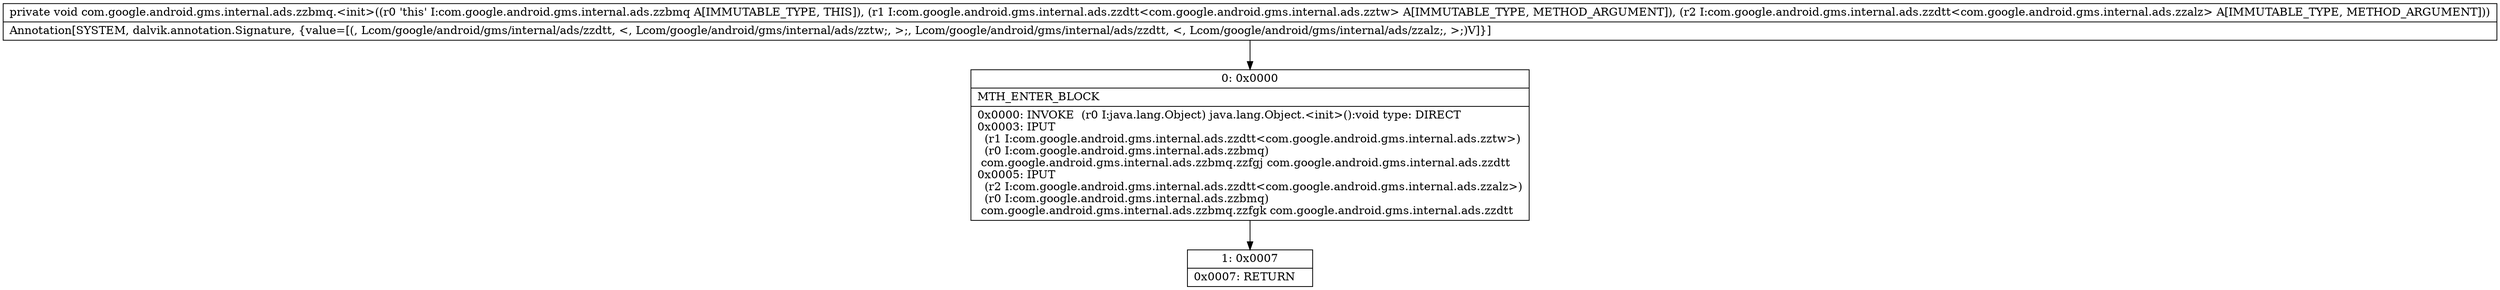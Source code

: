 digraph "CFG forcom.google.android.gms.internal.ads.zzbmq.\<init\>(Lcom\/google\/android\/gms\/internal\/ads\/zzdtt;Lcom\/google\/android\/gms\/internal\/ads\/zzdtt;)V" {
Node_0 [shape=record,label="{0\:\ 0x0000|MTH_ENTER_BLOCK\l|0x0000: INVOKE  (r0 I:java.lang.Object) java.lang.Object.\<init\>():void type: DIRECT \l0x0003: IPUT  \l  (r1 I:com.google.android.gms.internal.ads.zzdtt\<com.google.android.gms.internal.ads.zztw\>)\l  (r0 I:com.google.android.gms.internal.ads.zzbmq)\l com.google.android.gms.internal.ads.zzbmq.zzfgj com.google.android.gms.internal.ads.zzdtt \l0x0005: IPUT  \l  (r2 I:com.google.android.gms.internal.ads.zzdtt\<com.google.android.gms.internal.ads.zzalz\>)\l  (r0 I:com.google.android.gms.internal.ads.zzbmq)\l com.google.android.gms.internal.ads.zzbmq.zzfgk com.google.android.gms.internal.ads.zzdtt \l}"];
Node_1 [shape=record,label="{1\:\ 0x0007|0x0007: RETURN   \l}"];
MethodNode[shape=record,label="{private void com.google.android.gms.internal.ads.zzbmq.\<init\>((r0 'this' I:com.google.android.gms.internal.ads.zzbmq A[IMMUTABLE_TYPE, THIS]), (r1 I:com.google.android.gms.internal.ads.zzdtt\<com.google.android.gms.internal.ads.zztw\> A[IMMUTABLE_TYPE, METHOD_ARGUMENT]), (r2 I:com.google.android.gms.internal.ads.zzdtt\<com.google.android.gms.internal.ads.zzalz\> A[IMMUTABLE_TYPE, METHOD_ARGUMENT]))  | Annotation[SYSTEM, dalvik.annotation.Signature, \{value=[(, Lcom\/google\/android\/gms\/internal\/ads\/zzdtt, \<, Lcom\/google\/android\/gms\/internal\/ads\/zztw;, \>;, Lcom\/google\/android\/gms\/internal\/ads\/zzdtt, \<, Lcom\/google\/android\/gms\/internal\/ads\/zzalz;, \>;)V]\}]\l}"];
MethodNode -> Node_0;
Node_0 -> Node_1;
}

